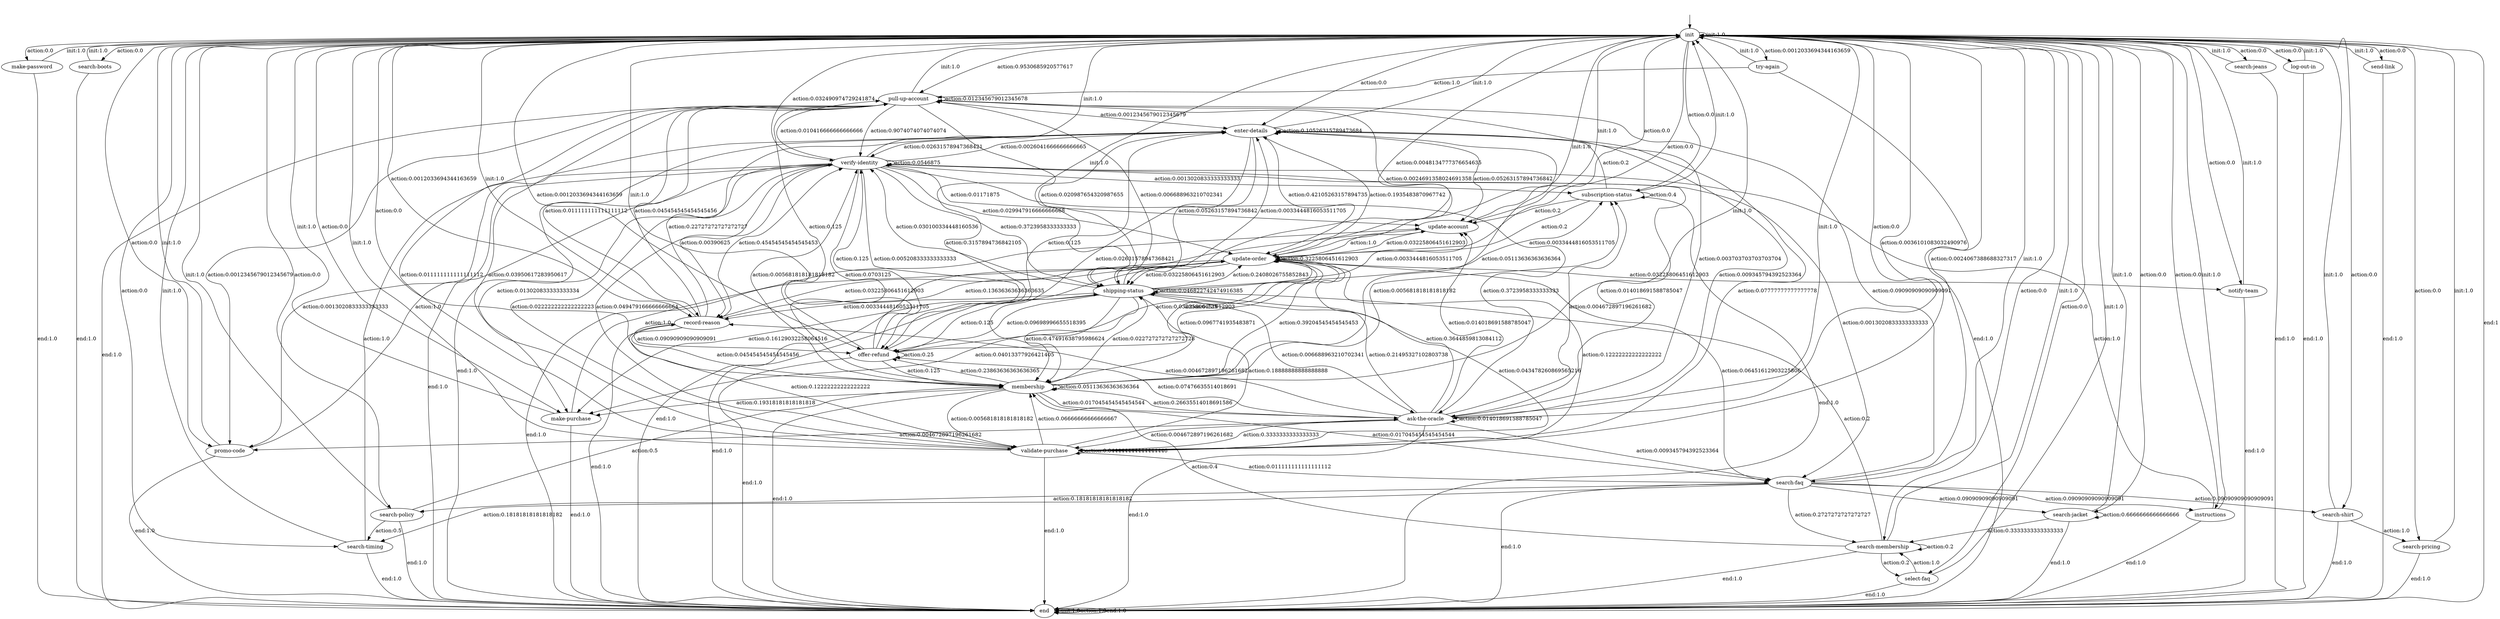 digraph learned_mdp {
s0 [label="init"];
s1 [label="pull-up-account"];
s2 [label="enter-details"];
s3 [label="verify-identity"];
s4 [label="make-password"];
s5 [label="search-timing"];
s6 [label="search-policy"];
s7 [label="validate-purchase"];
s8 [label="search-faq"];
s9 [label="membership"];
s10 [label="search-boots"];
s11 [label="try-again"];
s12 [label="ask-the-oracle"];
s13 [label="update-order"];
s14 [label="promo-code"];
s15 [label="update-account"];
s16 [label="search-membership"];
s17 [label="make-purchase"];
s18 [label="offer-refund"];
s19 [label="notify-team"];
s20 [label="record-reason"];
s21 [label="search-jeans"];
s22 [label="shipping-status"];
s23 [label="search-shirt"];
s24 [label="instructions"];
s25 [label="search-jacket"];
s26 [label="log-out-in"];
s27 [label="select-faq"];
s28 [label="subscription-status"];
s29 [label="send-link"];
s30 [label="search-pricing"];
s31 [label="end"];
s0 -> s0  [label="init:1.0"];
s0 -> s1  [label="action:0.9530685920577617"];
s0 -> s2  [label="action:0.0"];
s0 -> s3  [label="action:0.032490974729241874"];
s0 -> s4  [label="action:0.0"];
s0 -> s5  [label="action:0.0"];
s0 -> s6  [label="action:0.0"];
s0 -> s7  [label="action:0.0036101083032490976"];
s0 -> s8  [label="action:0.0024067388688327317"];
s0 -> s9  [label="action:0.0"];
s0 -> s10  [label="action:0.0"];
s0 -> s11  [label="action:0.0012033694344163659"];
s0 -> s12  [label="action:0.0"];
s0 -> s13  [label="action:0.0"];
s0 -> s14  [label="action:0.0"];
s0 -> s15  [label="action:0.0"];
s0 -> s16  [label="action:0.0"];
s0 -> s17  [label="action:0.0"];
s0 -> s18  [label="action:0.0012033694344163659"];
s0 -> s19  [label="action:0.0"];
s0 -> s20  [label="action:0.0012033694344163659"];
s0 -> s21  [label="action:0.0"];
s0 -> s22  [label="action:0.0048134777376654635"];
s0 -> s23  [label="action:0.0"];
s0 -> s24  [label="action:0.0"];
s0 -> s25  [label="action:0.0"];
s0 -> s26  [label="action:0.0"];
s0 -> s27  [label="action:0.0"];
s0 -> s28  [label="action:0.0"];
s0 -> s29  [label="action:0.0"];
s0 -> s30  [label="action:0.0"];
s0 -> s31  [label="end:1"];
s1 -> s0  [label="init:1.0"];
s1 -> s1  [label="action:0.012345679012345678"];
s1 -> s2  [label="action:0.0012345679012345679"];
s1 -> s3  [label="action:0.9074074074074074"];
s1 -> s7  [label="action:0.03950617283950617"];
s1 -> s12  [label="action:0.003703703703703704"];
s1 -> s13  [label="action:0.0024691358024691358"];
s1 -> s14  [label="action:0.0012345679012345679"];
s1 -> s20  [label="action:0.011111111111111112"];
s1 -> s22  [label="action:0.020987654320987655"];
s1 -> s31 [label="end:1.0"];
s2 -> s0  [label="init:1.0"];
s2 -> s2  [label="action:0.10526315789473684"];
s2 -> s3  [label="action:0.02631578947368421"];
s2 -> s9  [label="action:0.02631578947368421"];
s2 -> s13  [label="action:0.42105263157894735"];
s2 -> s15  [label="action:0.05263157894736842"];
s2 -> s18  [label="action:0.3157894736842105"];
s2 -> s22  [label="action:0.05263157894736842"];
s2 -> s31 [label="end:1.0"];
s3 -> s0  [label="init:1.0"];
s3 -> s1  [label="action:0.010416666666666666"];
s3 -> s2  [label="action:0.0026041666666666665"];
s3 -> s3  [label="action:0.0546875"];
s3 -> s7  [label="action:0.049479166666666664"];
s3 -> s8  [label="action:0.0013020833333333333"];
s3 -> s9  [label="action:0.0703125"];
s3 -> s12  [label="action:0.3723958333333333"];
s3 -> s13  [label="action:0.029947916666666668"];
s3 -> s14  [label="action:0.0013020833333333333"];
s3 -> s15  [label="action:0.01171875"];
s3 -> s17  [label="action:0.013020833333333334"];
s3 -> s18  [label="action:0.005208333333333333"];
s3 -> s20  [label="action:0.00390625"];
s3 -> s22  [label="action:0.3723958333333333"];
s3 -> s28  [label="action:0.0013020833333333333"];
s3 -> s31 [label="end:1.0"];
s4 -> s0  [label="init:1.0"];
s4 -> s31 [label="end:1.0"];
s5 -> s0  [label="init:1.0"];
s5 -> s2  [label="action:1.0"];
s5 -> s31 [label="end:1.0"];
s6 -> s0  [label="init:1.0"];
s6 -> s5  [label="action:0.5"];
s6 -> s9  [label="action:0.5"];
s6 -> s31 [label="end:1.0"];
s7 -> s0  [label="init:1.0"];
s7 -> s1  [label="action:0.011111111111111112"];
s7 -> s2  [label="action:0.07777777777777778"];
s7 -> s3  [label="action:0.022222222222222223"];
s7 -> s7  [label="action:0.044444444444444446"];
s7 -> s8  [label="action:0.011111111111111112"];
s7 -> s9  [label="action:0.06666666666666667"];
s7 -> s12  [label="action:0.3333333333333333"];
s7 -> s13  [label="action:0.12222222222222222"];
s7 -> s20  [label="action:0.12222222222222222"];
s7 -> s22  [label="action:0.18888888888888888"];
s7 -> s31 [label="end:1.0"];
s8 -> s0  [label="init:1.0"];
s8 -> s1  [label="action:0.09090909090909091"];
s8 -> s5  [label="action:0.18181818181818182"];
s8 -> s6  [label="action:0.18181818181818182"];
s8 -> s16  [label="action:0.2727272727272727"];
s8 -> s23  [label="action:0.09090909090909091"];
s8 -> s24  [label="action:0.09090909090909091"];
s8 -> s25  [label="action:0.09090909090909091"];
s8 -> s31 [label="end:1.0"];
s9 -> s0  [label="init:1.0"];
s9 -> s2  [label="action:0.05113636363636364"];
s9 -> s3  [label="action:0.005681818181818182"];
s9 -> s7  [label="action:0.005681818181818182"];
s9 -> s8  [label="action:0.017045454545454544"];
s9 -> s9  [label="action:0.05113636363636364"];
s9 -> s12  [label="action:0.017045454545454544"];
s9 -> s13  [label="action:0.39204545454545453"];
s9 -> s17  [label="action:0.19318181818181818"];
s9 -> s18  [label="action:0.23863636363636365"];
s9 -> s22  [label="action:0.022727272727272728"];
s9 -> s28  [label="action:0.005681818181818182"];
s9 -> s31 [label="end:1.0"];
s10 -> s0  [label="init:1.0"];
s10 -> s31 [label="end:1.0"];
s11 -> s0  [label="init:1.0"];
s11 -> s1  [label="action:1.0"];
s11 -> s31 [label="end:1.0"];
s12 -> s0  [label="init:1.0"];
s12 -> s2  [label="action:0.009345794392523364"];
s12 -> s3  [label="action:0.014018691588785047"];
s12 -> s7  [label="action:0.004672897196261682"];
s12 -> s8  [label="action:0.009345794392523364"];
s12 -> s9  [label="action:0.26635514018691586"];
s12 -> s12  [label="action:0.014018691588785047"];
s12 -> s13  [label="action:0.3644859813084112"];
s12 -> s14  [label="action:0.004672897196261682"];
s12 -> s15  [label="action:0.014018691588785047"];
s12 -> s18  [label="action:0.07476635514018691"];
s12 -> s20  [label="action:0.004672897196261682"];
s12 -> s22  [label="action:0.21495327102803738"];
s12 -> s28  [label="action:0.004672897196261682"];
s12 -> s31 [label="end:1.0"];
s13 -> s0  [label="init:1.0"];
s13 -> s2  [label="action:0.1935483870967742"];
s13 -> s8  [label="action:0.06451612903225806"];
s13 -> s9  [label="action:0.0967741935483871"];
s13 -> s13  [label="action:0.3225806451612903"];
s13 -> s15  [label="action:0.03225806451612903"];
s13 -> s17  [label="action:0.16129032258064516"];
s13 -> s18  [label="action:0.03225806451612903"];
s13 -> s19  [label="action:0.03225806451612903"];
s13 -> s20  [label="action:0.03225806451612903"];
s13 -> s22  [label="action:0.03225806451612903"];
s13 -> s31 [label="end:1.0"];
s14 -> s0  [label="init:1.0"];
s14 -> s3  [label="action:1.0"];
s14 -> s31 [label="end:1.0"];
s15 -> s0  [label="init:1.0"];
s15 -> s13  [label="action:1.0"];
s15 -> s31 [label="end:1.0"];
s16 -> s0  [label="init:1.0"];
s16 -> s9  [label="action:0.4"];
s16 -> s16  [label="action:0.2"];
s16 -> s22  [label="action:0.2"];
s16 -> s27  [label="action:0.2"];
s16 -> s31 [label="end:1.0"];
s17 -> s0  [label="init:1.0"];
s17 -> s15  [label="action:1.0"];
s17 -> s31 [label="end:1.0"];
s18 -> s0  [label="init:1.0"];
s18 -> s1  [label="action:0.125"];
s18 -> s2  [label="action:0.125"];
s18 -> s3  [label="action:0.125"];
s18 -> s9  [label="action:0.125"];
s18 -> s13  [label="action:0.125"];
s18 -> s18  [label="action:0.25"];
s18 -> s22  [label="action:0.125"];
s18 -> s31 [label="end:1.0"];
s19 -> s0  [label="init:1.0"];
s19 -> s31 [label="end:1.0"];
s20 -> s0  [label="init:1.0"];
s20 -> s1  [label="action:0.045454545454545456"];
s20 -> s2  [label="action:0.22727272727272727"];
s20 -> s3  [label="action:0.45454545454545453"];
s20 -> s9  [label="action:0.045454545454545456"];
s20 -> s13  [label="action:0.13636363636363635"];
s20 -> s18  [label="action:0.09090909090909091"];
s20 -> s31 [label="end:1.0"];
s21 -> s0  [label="init:1.0"];
s21 -> s31 [label="end:1.0"];
s22 -> s0  [label="init:1.0"];
s22 -> s1  [label="action:0.006688963210702341"];
s22 -> s2  [label="action:0.0033444816053511705"];
s22 -> s3  [label="action:0.030100334448160536"];
s22 -> s7  [label="action:0.043478260869565216"];
s22 -> s9  [label="action:0.47491638795986624"];
s22 -> s12  [label="action:0.006688963210702341"];
s22 -> s13  [label="action:0.2408026755852843"];
s22 -> s15  [label="action:0.0033444816053511705"];
s22 -> s17  [label="action:0.04013377926421405"];
s22 -> s18  [label="action:0.09698996655518395"];
s22 -> s20  [label="action:0.0033444816053511705"];
s22 -> s22  [label="action:0.046822742474916385"];
s22 -> s28  [label="action:0.0033444816053511705"];
s22 -> s31 [label="end:1.0"];
s23 -> s0  [label="init:1.0"];
s23 -> s30  [label="action:1.0"];
s23 -> s31 [label="end:1.0"];
s24 -> s0  [label="init:1.0"];
s24 -> s3  [label="action:1.0"];
s24 -> s31 [label="end:1.0"];
s25 -> s0  [label="init:1.0"];
s25 -> s16  [label="action:0.3333333333333333"];
s25 -> s25  [label="action:0.6666666666666666"];
s25 -> s31 [label="end:1.0"];
s26 -> s0  [label="init:1.0"];
s26 -> s31 [label="end:1.0"];
s27 -> s0  [label="init:1.0"];
s27 -> s16  [label="action:1.0"];
s27 -> s31 [label="end:1.0"];
s28 -> s0  [label="init:1.0"];
s28 -> s2  [label="action:0.2"];
s28 -> s13  [label="action:0.2"];
s28 -> s15  [label="action:0.2"];
s28 -> s28  [label="action:0.4"];
s28 -> s31 [label="end:1.0"];
s29 -> s0  [label="init:1.0"];
s29 -> s31 [label="end:1.0"];
s30 -> s0  [label="init:1.0"];
s30 -> s31 [label="end:1.0"];
s31 -> s31 [label="init:1.0"];
s31 -> s31  [label="action:1.0"];
s31 -> s31  [label="end:1.0"];
__start0 [label="", shape=none];
__start0 -> s0  [label=""];
}